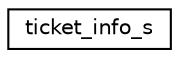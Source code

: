 digraph "Graphical Class Hierarchy"
{
  edge [fontname="Helvetica",fontsize="10",labelfontname="Helvetica",labelfontsize="10"];
  node [fontname="Helvetica",fontsize="10",shape=record];
  rankdir="LR";
  Node1 [label="ticket_info_s",height=0.2,width=0.4,color="black", fillcolor="white", style="filled",URL="$structticket__info__s.html"];
}

